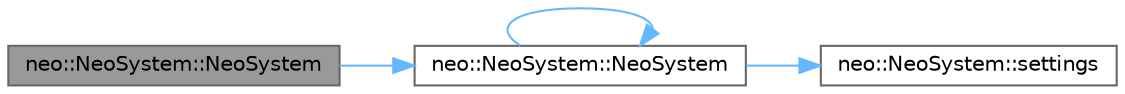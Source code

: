 digraph "neo::NeoSystem::NeoSystem"
{
 // LATEX_PDF_SIZE
  bgcolor="transparent";
  edge [fontname=Helvetica,fontsize=10,labelfontname=Helvetica,labelfontsize=10];
  node [fontname=Helvetica,fontsize=10,shape=box,height=0.2,width=0.4];
  rankdir="LR";
  Node1 [id="Node000001",label="neo::NeoSystem::NeoSystem",height=0.2,width=0.4,color="gray40", fillcolor="grey60", style="filled", fontcolor="black",tooltip=" "];
  Node1 -> Node2 [id="edge1_Node000001_Node000002",color="steelblue1",style="solid",tooltip=" "];
  Node2 [id="Node000002",label="neo::NeoSystem::NeoSystem",height=0.2,width=0.4,color="grey40", fillcolor="white", style="filled",URL="$classneo_1_1_neo_system.html#a40e93f57f21ba9c2c3f5c313527093b3",tooltip="Constructs a NeoSystem with the specified settings and storage provider."];
  Node2 -> Node2 [id="edge2_Node000002_Node000002",color="steelblue1",style="solid",tooltip=" "];
  Node2 -> Node3 [id="edge3_Node000002_Node000003",color="steelblue1",style="solid",tooltip=" "];
  Node3 [id="Node000003",label="neo::NeoSystem::settings",height=0.2,width=0.4,color="grey40", fillcolor="white", style="filled",URL="$classneo_1_1_neo_system.html#ac983ab9259b4934be92b43d7c69b92f2",tooltip="Gets the protocol settings of this Neo system."];
}
